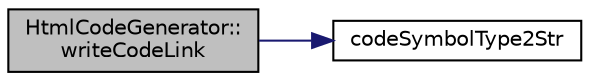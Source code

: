 digraph "HtmlCodeGenerator::writeCodeLink"
{
 // LATEX_PDF_SIZE
  edge [fontname="Helvetica",fontsize="10",labelfontname="Helvetica",labelfontsize="10"];
  node [fontname="Helvetica",fontsize="10",shape=record];
  rankdir="LR";
  Node1 [label="HtmlCodeGenerator::\lwriteCodeLink",height=0.2,width=0.4,color="black", fillcolor="grey75", style="filled", fontcolor="black",tooltip=" "];
  Node1 -> Node2 [color="midnightblue",fontsize="10",style="solid",fontname="Helvetica"];
  Node2 [label="codeSymbolType2Str",height=0.2,width=0.4,color="black", fillcolor="white", style="filled",URL="$types_8h.html#a389e5ceddb8aa06e92dbb3f0de27601e",tooltip=" "];
}
